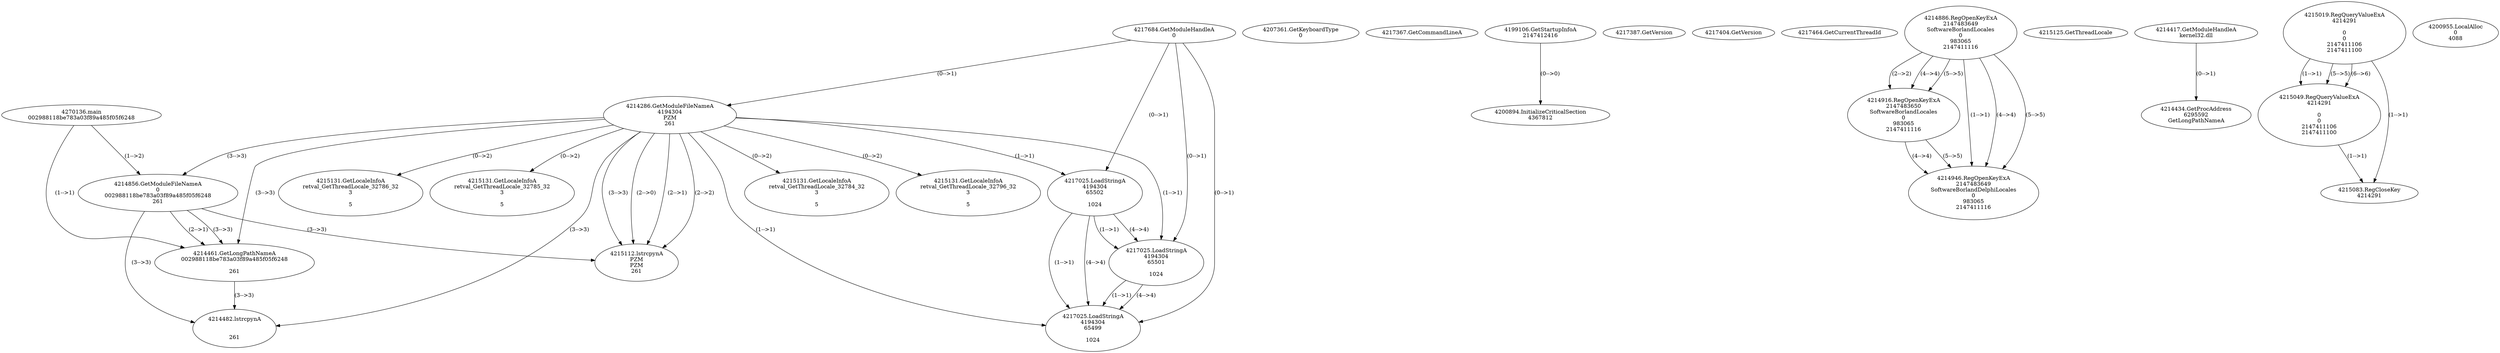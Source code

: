 // Global SCDG with merge call
digraph {
	0 [label="4270136.main
002988118be783a03f89a485f05f6248"]
	1 [label="4217684.GetModuleHandleA
0"]
	2 [label="4207361.GetKeyboardType
0"]
	3 [label="4217367.GetCommandLineA
"]
	4 [label="4199106.GetStartupInfoA
2147412416"]
	5 [label="4217387.GetVersion
"]
	6 [label="4217404.GetVersion
"]
	7 [label="4217464.GetCurrentThreadId
"]
	8 [label="4214286.GetModuleFileNameA
4194304
PZM
261"]
	1 -> 8 [label="(0-->1)"]
	9 [label="4214856.GetModuleFileNameA
0
002988118be783a03f89a485f05f6248
261"]
	0 -> 9 [label="(1-->2)"]
	8 -> 9 [label="(3-->3)"]
	10 [label="4214886.RegOpenKeyExA
2147483649
Software\Borland\Locales
0
983065
2147411116"]
	11 [label="4214916.RegOpenKeyExA
2147483650
Software\Borland\Locales
0
983065
2147411116"]
	10 -> 11 [label="(2-->2)"]
	10 -> 11 [label="(4-->4)"]
	10 -> 11 [label="(5-->5)"]
	12 [label="4214946.RegOpenKeyExA
2147483649
Software\Borland\Delphi\Locales
0
983065
2147411116"]
	10 -> 12 [label="(1-->1)"]
	10 -> 12 [label="(4-->4)"]
	11 -> 12 [label="(4-->4)"]
	10 -> 12 [label="(5-->5)"]
	11 -> 12 [label="(5-->5)"]
	13 [label="4215112.lstrcpynA
PZM
PZM
261"]
	8 -> 13 [label="(2-->1)"]
	8 -> 13 [label="(2-->2)"]
	8 -> 13 [label="(3-->3)"]
	9 -> 13 [label="(3-->3)"]
	8 -> 13 [label="(2-->0)"]
	14 [label="4215125.GetThreadLocale
"]
	15 [label="4215131.GetLocaleInfoA
retval_GetThreadLocale_32784_32
3

5"]
	8 -> 15 [label="(0-->2)"]
	16 [label="4217025.LoadStringA
4194304
65502

1024"]
	1 -> 16 [label="(0-->1)"]
	8 -> 16 [label="(1-->1)"]
	17 [label="4214417.GetModuleHandleA
kernel32.dll"]
	18 [label="4214434.GetProcAddress
6295592
GetLongPathNameA"]
	17 -> 18 [label="(0-->1)"]
	19 [label="4214461.GetLongPathNameA
002988118be783a03f89a485f05f6248

261"]
	0 -> 19 [label="(1-->1)"]
	9 -> 19 [label="(2-->1)"]
	8 -> 19 [label="(3-->3)"]
	9 -> 19 [label="(3-->3)"]
	20 [label="4214482.lstrcpynA


261"]
	8 -> 20 [label="(3-->3)"]
	9 -> 20 [label="(3-->3)"]
	19 -> 20 [label="(3-->3)"]
	21 [label="4215019.RegQueryValueExA
4214291

0
0
2147411106
2147411100"]
	22 [label="4215049.RegQueryValueExA
4214291

0
0
2147411106
2147411100"]
	21 -> 22 [label="(1-->1)"]
	21 -> 22 [label="(5-->5)"]
	21 -> 22 [label="(6-->6)"]
	23 [label="4215083.RegCloseKey
4214291"]
	21 -> 23 [label="(1-->1)"]
	22 -> 23 [label="(1-->1)"]
	24 [label="4215131.GetLocaleInfoA
retval_GetThreadLocale_32796_32
3

5"]
	8 -> 24 [label="(0-->2)"]
	25 [label="4217025.LoadStringA
4194304
65501

1024"]
	1 -> 25 [label="(0-->1)"]
	8 -> 25 [label="(1-->1)"]
	16 -> 25 [label="(1-->1)"]
	16 -> 25 [label="(4-->4)"]
	26 [label="4215131.GetLocaleInfoA
retval_GetThreadLocale_32786_32
3

5"]
	8 -> 26 [label="(0-->2)"]
	27 [label="4200894.InitializeCriticalSection
4367812"]
	4 -> 27 [label="(0-->0)"]
	28 [label="4200955.LocalAlloc
0
4088"]
	29 [label="4215131.GetLocaleInfoA
retval_GetThreadLocale_32785_32
3

5"]
	8 -> 29 [label="(0-->2)"]
	30 [label="4217025.LoadStringA
4194304
65499

1024"]
	1 -> 30 [label="(0-->1)"]
	8 -> 30 [label="(1-->1)"]
	16 -> 30 [label="(1-->1)"]
	25 -> 30 [label="(1-->1)"]
	16 -> 30 [label="(4-->4)"]
	25 -> 30 [label="(4-->4)"]
}
